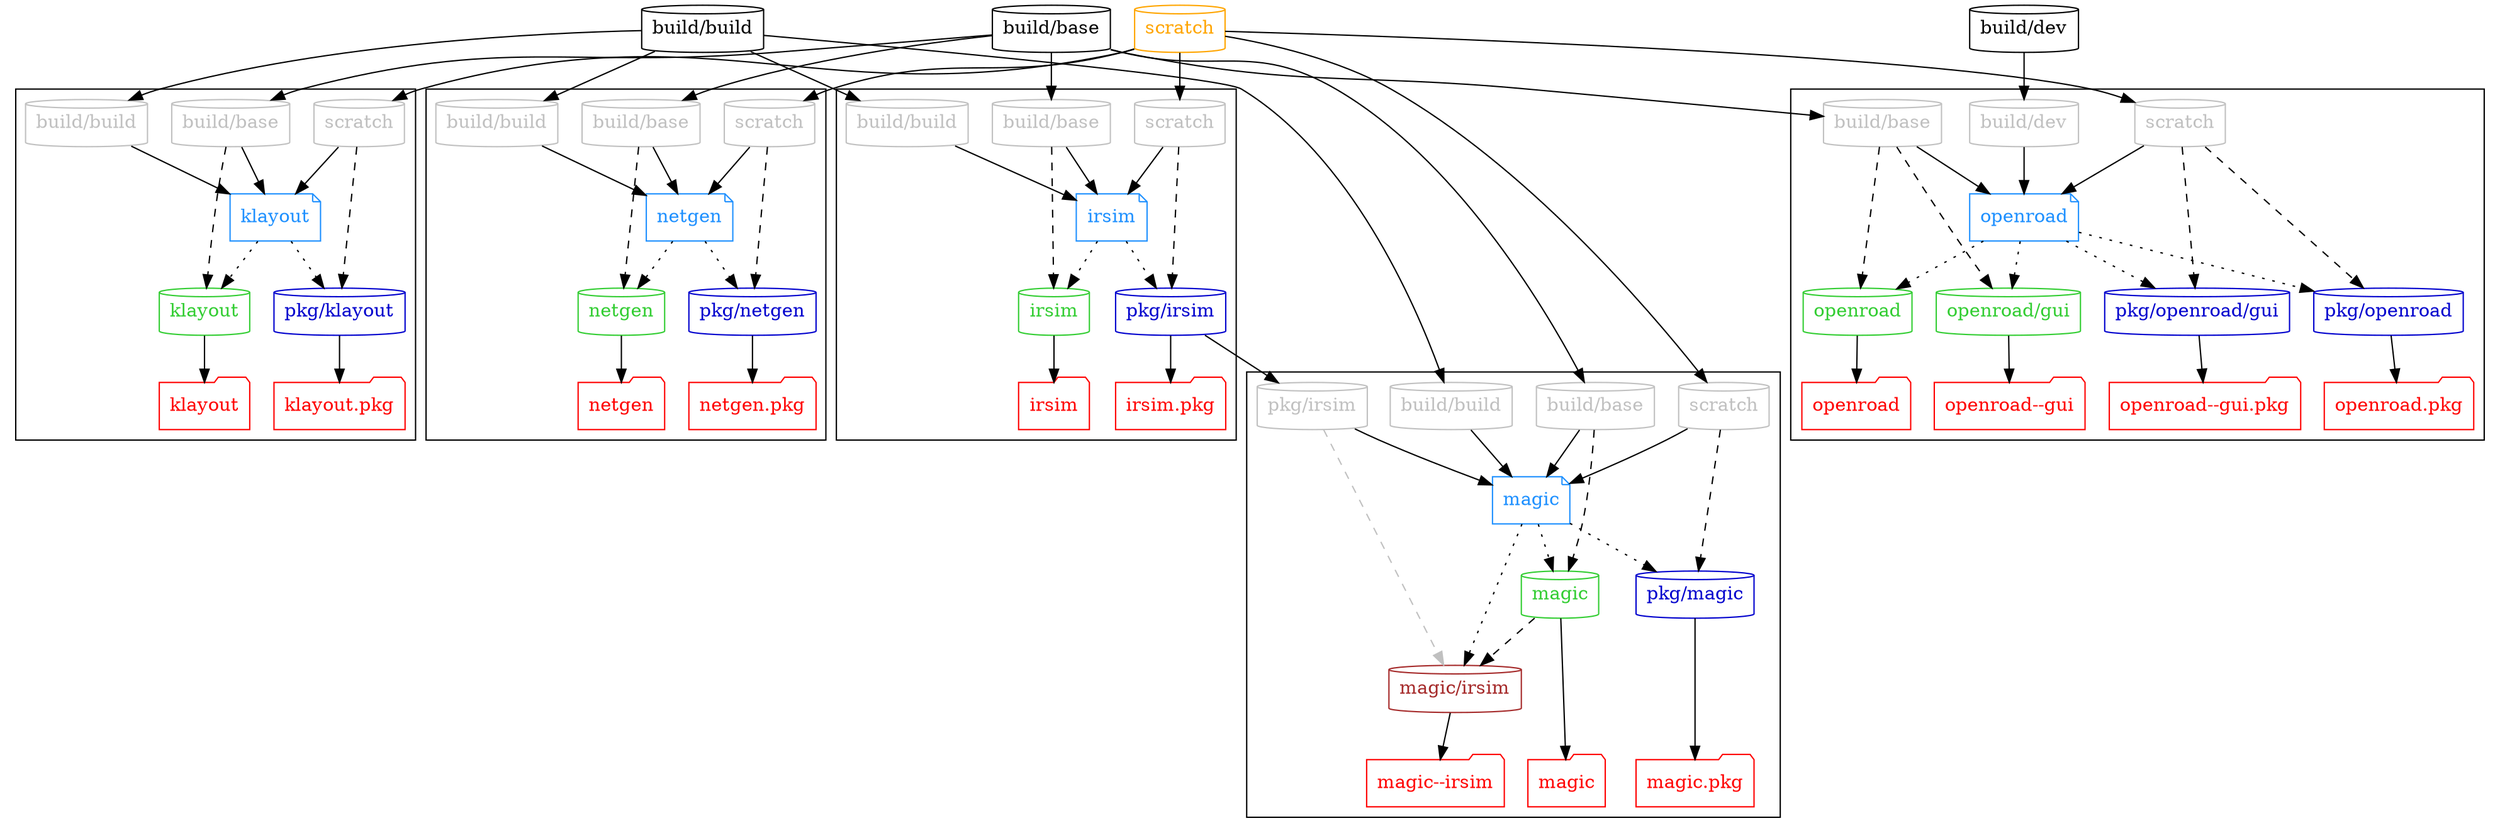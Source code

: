 # Authors:
#   Unai Martinez-Corral
#
# Copyright Unai Martinez-Corral
#
# Licensed under the Apache License, Version 2.0 (the "License");
# you may not use this file except in compliance with the License.
# You may obtain a copy of the License at
#
#     http://www.apache.org/licenses/LICENSE-2.0
#
# Unless required by applicable law or agreed to in writing, software
# distributed under the License is distributed on an "AS IS" BASIS,
# WITHOUT WARRANTIES OR CONDITIONS OF ANY KIND, either express or implied.
# See the License for the specific language governing permissions and
# limitations under the License.
#
# SPDX-License-Identifier: Apache-2.0

digraph G {

  #splines=polyline; #curved
  newrank=true;

  # Dockerfiles

  { node [shape=note, color=dodgerblue, fontcolor=dodgerblue]
    d_irsim [label="irsim"];
    d_klayout [label="klayout"];
    d_magic [label="magic"];
    d_netgen [label="netgen"];
    d_openroad [label="openroad"];
  }

  # Images

  { node [shape=cylinder]
    "build/dev"
    "build/build"
    "build/base"
    { node [color=limegreen, fontcolor=limegreen]
      "irsim"
      "klayout"
      "magic"
      "netgen"
      "openroad"
      "openroad/gui"
    }
    { node [color=mediumblue, fontcolor=mediumblue]
      "pkg/irsim"
      "pkg/klayout"
      "pkg/magic"
      "pkg/netgen"
      "pkg/openroad"
      "pkg/openroad/gui"
    }
    { node [color=brown, fontcolor=brown]
      "magic/irsim"
    }
  }

  # External images

  { node [shape=cylinder, color=orange, fontcolor=orange]
    "scratch"
  }

  { rank=same
    "build/dev"
    "build/build"
    "build/base"
    "scratch"
  }

  # Workflows

  subgraph cluster_irsim {
    { rank=same
      node [shape=cylinder, color=grey, fontcolor=grey]
      "p_irsim_build/build" [label="build/build"]
      "p_irsim_build/base" [label="build/base"]
      "p_irsim_scratch" [label="scratch"]
    }

    d_irsim -> {
      "irsim"
      "pkg/irsim"
    } [style=dotted];

    {
      node [shape=folder, color=red, fontcolor=red]
      "t_irsim" [label="irsim"];
      "t_pkg/irsim" [label="irsim.pkg"];
    }

    "irsim" -> "t_irsim";
    "pkg/irsim" -> "t_pkg/irsim";
  }

  subgraph cluster_klayout {
    { rank=same
      node [shape=cylinder, color=grey, fontcolor=grey]
      "p_klayout_build/build" [label="build/build"]
      "p_klayout_build/base" [label="build/base"]
      "p_klayout_scratch" [label="scratch"]
    }

    d_klayout -> {
      "klayout"
      "pkg/klayout"
    } [style=dotted];

    {
      node [shape=folder, color=red, fontcolor=red]
      "t_klayout" [label="klayout"];
      "t_pkg/klayout" [label="klayout.pkg"];
    }

    "klayout" -> "t_klayout";
    "pkg/klayout" -> "t_pkg/klayout";
  }

  subgraph cluster_magic {
    { rank=same
      node [shape=cylinder, color=grey, fontcolor=grey]
      "p_magic_build/build" [label="build/build"]
      "p_magic_build/base" [label="build/base"]
      "p_magic_scratch" [label="scratch"]
      "p_magic_pkg/irsim" [label="pkg/irsim"]
    }

    d_magic -> {
      "magic"
      "pkg/magic"
      "magic/irsim"
    } [style=dotted];

    { rank=same
      node [shape=folder, color=red, fontcolor=red]
      "t_magic" [label="magic"];
      "t_pkg/magic" [label="magic.pkg"];
      "t_magic/irsim" [label="magic--irsim"];
    }

    "magic" -> "t_magic";
    "pkg/magic" -> "t_pkg/magic";
    "magic/irsim" -> "t_magic/irsim";
  }

  subgraph cluster_netgen {
    { rank=same
      node [shape=cylinder, color=grey, fontcolor=grey]
      "p_netgen_build/build" [label="build/build"]
      "p_netgen_build/base" [label="build/base"]
      "p_netgen_scratch" [label="scratch"]
    }

    d_netgen -> {
      "netgen"
      "pkg/netgen"
    } [style=dotted];

    {
      node [shape=folder, color=red, fontcolor=red]
      "t_netgen" [label="netgen"];
      "t_pkg/netgen" [label="netgen.pkg"];
    }

    "netgen" -> "t_netgen";
    "pkg/netgen" -> "t_pkg/netgen";
  }

  subgraph cluster_openroad {
    { rank=same
      node [shape=cylinder, color=grey, fontcolor=grey]
      "p_openroad_build/dev" [label="build/dev"]
      "p_openroad_build/base" [label="build/base"]
      "p_openroad_scratch" [label="scratch"]
    }

    d_openroad -> {
      "openroad"
      "openroad/gui"
      "pkg/openroad"
      "pkg/openroad/gui"
    } [style=dotted];

    {
      node [shape=folder, color=red, fontcolor=red]
      "t_openroad" [label="openroad"];
      "t_pkg/openroad" [label="openroad.pkg"];
      "t_openroad/gui" [label="openroad--gui"];
      "t_pkg/openroad/gui" [label="openroad--gui.pkg"];
    }

    "openroad" -> "t_openroad";
    "pkg/openroad" -> "t_pkg/openroad";

    "openroad/gui" -> "t_openroad/gui";
    "pkg/openroad/gui" -> "t_pkg/openroad/gui";
  }

  # Dockerfile dependencies

  "build/build" -> "p_irsim_build/build" -> d_irsim;
  "build/base" -> "p_irsim_build/base" -> d_irsim;
  "scratch" -> "p_irsim_scratch" -> d_irsim;

  "build/build" -> "p_klayout_build/build" -> d_klayout;
  "build/base" -> "p_klayout_build/base" -> d_klayout;
  "scratch" -> "p_klayout_scratch" -> d_klayout;

  "pkg/irsim" -> "p_magic_pkg/irsim" -> d_magic;
  "build/build" -> "p_magic_build/build" -> d_magic;
  "build/base" -> "p_magic_build/base" -> d_magic;
  "scratch" -> "p_magic_scratch" -> d_magic;

  "build/build" -> "p_netgen_build/build" -> d_netgen;
  "build/base" -> "p_netgen_build/base" -> d_netgen;
  "scratch" -> "p_netgen_scratch" -> d_netgen;

  "build/dev" -> "p_openroad_build/dev" -> d_openroad;
  "build/base" -> "p_openroad_build/base" -> d_openroad;
  "scratch" -> "p_openroad_scratch" -> d_openroad;

  # Image dependencies

  { edge [style=dashed]
    "p_irsim_build/base" -> "irsim";
    "p_irsim_scratch" -> "pkg/irsim";
    "p_klayout_build/base" -> "klayout";
    "p_klayout_scratch" -> "pkg/klayout";
    "p_magic_build/base" -> "magic";
    "p_magic_scratch" -> "pkg/magic";
    "magic" -> "magic/irsim";
    "p_netgen_build/base" -> "netgen";
    "p_netgen_scratch" -> "pkg/netgen";
    "p_openroad_build/base" -> "openroad";
    "p_openroad_scratch" -> "pkg/openroad";
    "p_openroad_build/base" -> "openroad/gui";
    "p_openroad_scratch" -> "pkg/openroad/gui";
  }

  { edge [style=dashed, color=grey]
    "p_magic_pkg/irsim" -> "magic/irsim";
  }

}
